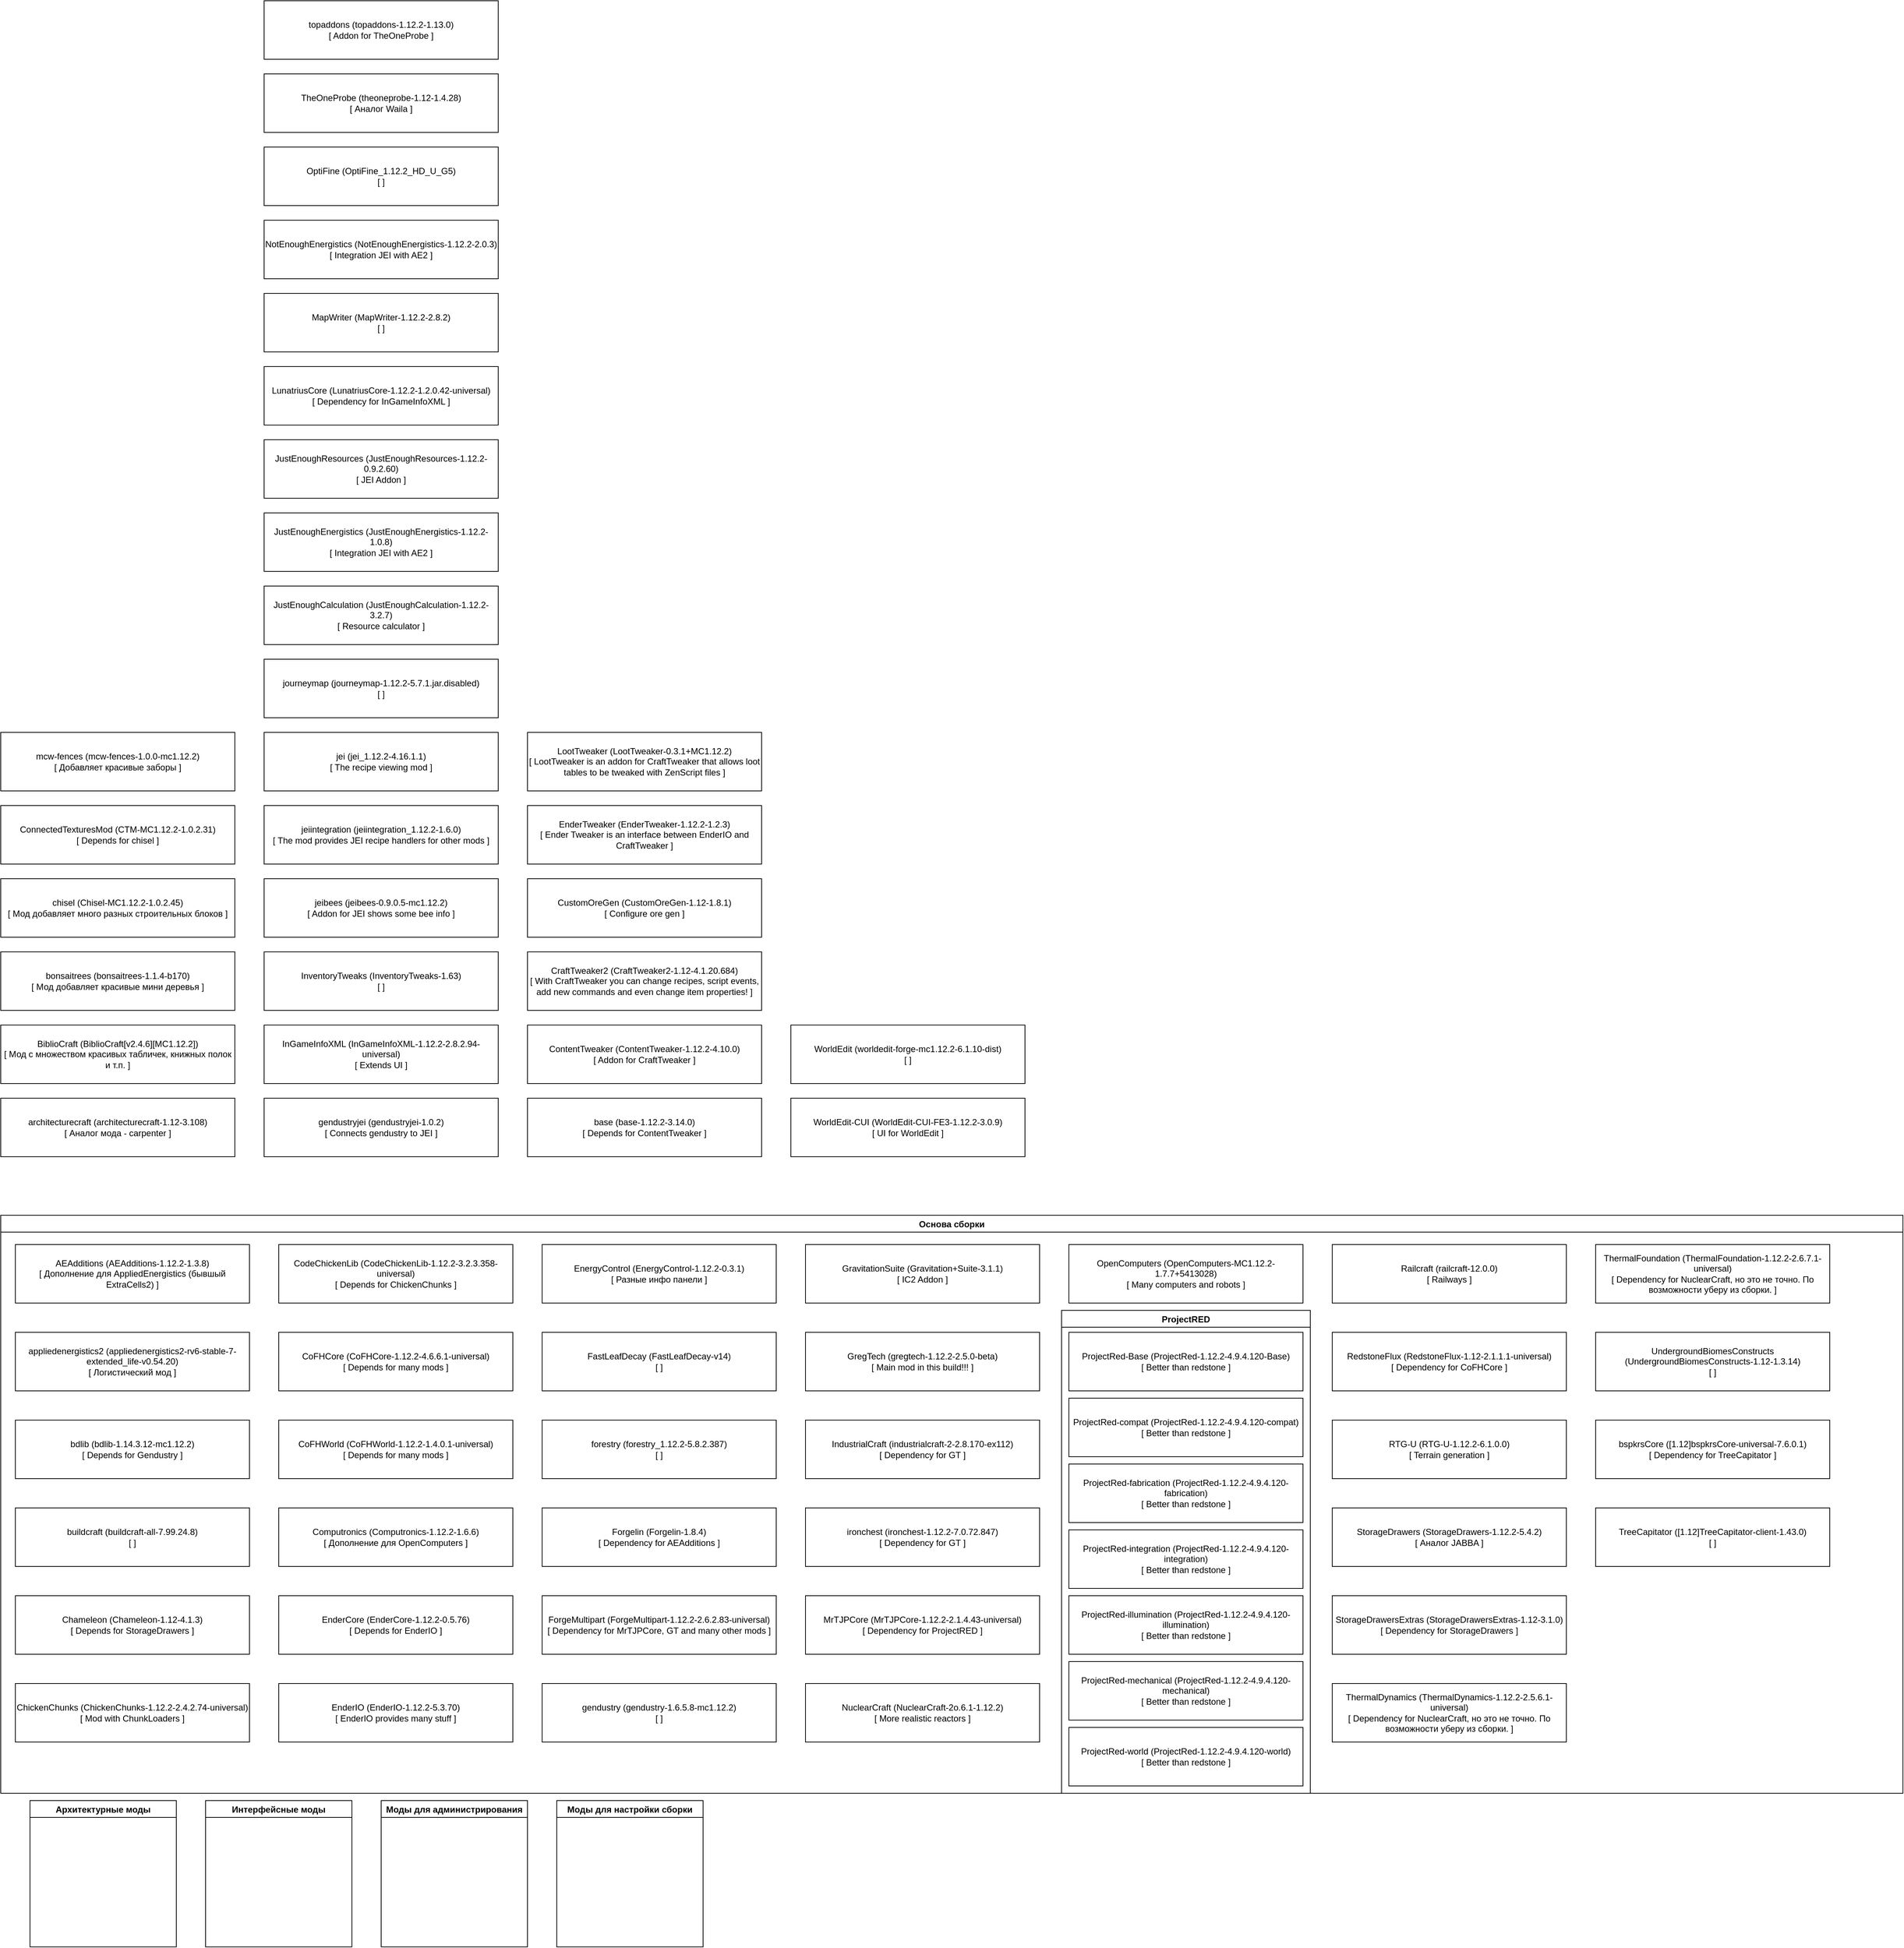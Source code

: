 <mxfile version="20.8.23" type="github">
  <diagram id="2ciV70RLaRKz-P8guRz6" name="Page-1">
    <mxGraphModel dx="4066" dy="4472" grid="1" gridSize="10" guides="1" tooltips="1" connect="1" arrows="1" fold="1" page="1" pageScale="1" pageWidth="850" pageHeight="1100" math="0" shadow="0">
      <root>
        <mxCell id="0" />
        <mxCell id="1" parent="0" />
        <UserObject label="architecturecraft (architecturecraft-1.12-3.108)&#xa;[ Аналог мода - carpenter ]" link="https://www.curseforge.com/minecraft/mc-mods/architecturecraft-tridev/files/4344128" tooltip="" id="architecturecraft">
          <mxCell style="rounded=0;whiteSpace=wrap;html=1;" parent="1" vertex="1">
            <mxGeometry x="400" y="-120" width="320" height="80" as="geometry" />
          </mxCell>
        </UserObject>
        <UserObject label="BiblioCraft (BiblioCraft[v2.4.6][MC1.12.2])&#xa;[ Мод с множеством красивых табличек, книжных полок и т.п. ]" link="https://www.curseforge.com/minecraft/mc-mods/bibliocraft/files/3647708" tooltip="" id="bibliocraft">
          <mxCell style="rounded=0;whiteSpace=wrap;html=1;" parent="1" vertex="1">
            <mxGeometry x="400" y="-220" width="320" height="80" as="geometry" />
          </mxCell>
        </UserObject>
        <UserObject label="bonsaitrees (bonsaitrees-1.1.4-b170)&#xa;[ Мод добавляет красивые мини деревья ]" link="https://www.curseforge.com/minecraft/mc-mods/bonsai-trees/files/2846217" tooltip="" id="bonsaitrees">
          <mxCell style="rounded=0;whiteSpace=wrap;html=1;" parent="1" vertex="1">
            <mxGeometry x="400" y="-320" width="320" height="80" as="geometry" />
          </mxCell>
        </UserObject>
        <UserObject label="chisel (Chisel-MC1.12.2-1.0.2.45)&#xa;[ Мод добавляет много разных строительных блоков ]" link="https://www.curseforge.com/minecraft/mc-mods/chisel/files/2915375" tooltip="" id="chisel">
          <mxCell style="rounded=0;whiteSpace=wrap;html=1;" parent="1" vertex="1">
            <mxGeometry x="400" y="-420" width="320" height="80" as="geometry" />
          </mxCell>
        </UserObject>
        <UserObject label="ConnectedTexturesMod (CTM-MC1.12.2-1.0.2.31)&#xa;[ Depends for chisel ]" link="https://www.curseforge.com/minecraft/mc-mods/ctm/files/2915363" tooltip="" id="ctm">
          <mxCell style="rounded=0;whiteSpace=wrap;html=1;" parent="1" vertex="1">
            <mxGeometry x="400" y="-520" width="320" height="80" as="geometry" />
          </mxCell>
        </UserObject>
        <UserObject label="mcw-bridges (mcw-bridges-1.0.6b-mc1.12.2)&#xa;[ Добавляет красивые мосты ]" link="https://www.curseforge.com/minecraft/mc-mods/macaws-bridges/files/3383460" tooltip="" id="macawbridges">
          <mxCell style="rounded=0;whiteSpace=wrap;html=1;" parent="1" vertex="1">
            <mxGeometry x="400" y="-620" width="320" height="80" as="geometry" />
          </mxCell>
        </UserObject>
        <UserObject label="mcw-fences (mcw-fences-1.0.0-mc1.12.2)&#xa;[ Добавляет красивые заборы ]" link="https://www.curseforge.com/minecraft/mc-mods/macaws-fences-and-walls/files/3231561" tooltip="" id="macawfences">
          <mxCell style="rounded=0;whiteSpace=wrap;html=1;" parent="1" vertex="1">
            <mxGeometry x="400" y="-620" width="320" height="80" as="geometry" />
          </mxCell>
        </UserObject>
        <UserObject label="gendustryjei (gendustryjei-1.0.2)&#xa;[ Connects gendustry to JEI ]" link="https://www.curseforge.com/minecraft/mc-mods/gendustry-jei-addon/files/2609434" tooltip="" id="gendustryjei">
          <mxCell style="rounded=0;whiteSpace=wrap;html=1;" parent="1" vertex="1">
            <mxGeometry x="760" y="-120" width="320" height="80" as="geometry" />
          </mxCell>
        </UserObject>
        <UserObject label="InGameInfoXML (InGameInfoXML-1.12.2-2.8.2.94-universal)&#xa;[ Extends UI ]" link="https://www.curseforge.com/minecraft/mc-mods/ingame-info-xml/files/2489566" tooltip="" id="ingameinfoxml">
          <mxCell style="rounded=0;whiteSpace=wrap;html=1;" parent="1" vertex="1">
            <mxGeometry x="760" y="-220" width="320" height="80" as="geometry" />
          </mxCell>
        </UserObject>
        <UserObject label="InventoryTweaks (InventoryTweaks-1.63)&#xa;[ ]" link="https://www.curseforge.com/minecraft/mc-mods/inventory-tweaks/files/2482481" tooltip="" id="invtweaks">
          <mxCell style="rounded=0;whiteSpace=wrap;html=1;" parent="1" vertex="1">
            <mxGeometry x="760" y="-320" width="320" height="80" as="geometry" />
          </mxCell>
        </UserObject>
        <UserObject label="jeibees (jeibees-0.9.0.5-mc1.12.2)&#xa;[ Addon for JEI shows some bee info ]" link="https://www.curseforge.com/minecraft/mc-mods/jei-bees/files/2490058" tooltip="" id="jeibees">
          <mxCell style="rounded=0;whiteSpace=wrap;html=1;" parent="1" vertex="1">
            <mxGeometry x="760" y="-420" width="320" height="80" as="geometry" />
          </mxCell>
        </UserObject>
        <UserObject label="jeiintegration (jeiintegration_1.12.2-1.6.0)&#xa;[ The mod provides JEI recipe handlers for other mods ]" link="https://www.curseforge.com/minecraft/mc-mods/jei-integration/files/2951731" tooltip="" id="jeiintegration">
          <mxCell style="rounded=0;whiteSpace=wrap;html=1;" parent="1" vertex="1">
            <mxGeometry x="760" y="-520" width="320" height="80" as="geometry" />
          </mxCell>
        </UserObject>
        <UserObject label="jei (jei_1.12.2-4.16.1.1)&#xa;[ The recipe viewing mod ]" link="https://www.curseforge.com/minecraft/mc-mods/jei/files/4364085" tooltip="" id="jei">
          <mxCell style="rounded=0;whiteSpace=wrap;html=1;" parent="1" vertex="1">
            <mxGeometry x="760" y="-620" width="320" height="80" as="geometry" />
          </mxCell>
        </UserObject>
        <UserObject label="journeymap (journeymap-1.12.2-5.7.1.jar.disabled)&#xa;[ ]" link="https://www.curseforge.com/minecraft/mc-mods/journeymap/files/2916002" tooltip="" id="journeymap">
          <mxCell style="rounded=0;whiteSpace=wrap;html=1;" parent="1" vertex="1">
            <mxGeometry x="760" y="-720" width="320" height="80" as="geometry" />
          </mxCell>
        </UserObject>
        <UserObject label="JustEnoughCalculation (JustEnoughCalculation-1.12.2-3.2.7)&#xa;[ Resource calculator ]" link="https://www.curseforge.com/minecraft/mc-mods/just-enough-calculation/files/3524685" tooltip="" id="jeicalc">
          <mxCell style="rounded=0;whiteSpace=wrap;html=1;" parent="1" vertex="1">
            <mxGeometry x="760" y="-820" width="320" height="80" as="geometry" />
          </mxCell>
        </UserObject>
        <UserObject label="JustEnoughEnergistics (JustEnoughEnergistics-1.12.2-1.0.8)&#xa;[ Integration JEI with AE2 ]" link="https://www.curseforge.com/minecraft/mc-mods/just-enough-energistics-jee/files/2783832" tooltip="" id="jee">
          <mxCell style="rounded=0;whiteSpace=wrap;html=1;" parent="1" vertex="1">
            <mxGeometry x="760" y="-920" width="320" height="80" as="geometry" />
          </mxCell>
        </UserObject>
        <UserObject label="JustEnoughResources (JustEnoughResources-1.12.2-0.9.2.60)&#xa;[ JEI Addon ]" link="https://www.curseforge.com/minecraft/mc-mods/just-enough-resources-jer/files/2728585" tooltip="" id="jer">
          <mxCell style="rounded=0;whiteSpace=wrap;html=1;" parent="1" vertex="1">
            <mxGeometry x="760" y="-1020" width="320" height="80" as="geometry" />
          </mxCell>
        </UserObject>
        <UserObject label="LunatriusCore (LunatriusCore-1.12.2-1.2.0.42-universal)&#xa;[ Dependency for InGameInfoXML ]" link="https://www.curseforge.com/minecraft/mc-mods/lunatriuscore/files/2489549" tooltip="" id="lunatriuscore">
          <mxCell style="rounded=0;whiteSpace=wrap;html=1;" parent="1" vertex="1">
            <mxGeometry x="760" y="-1120" width="320" height="80" as="geometry" />
          </mxCell>
        </UserObject>
        <UserObject label="MapWriter (MapWriter-1.12.2-2.8.2)&#xa;[ ]" link="https://www.curseforge.com/minecraft/mc-mods/mapwriter-2/files/2510933" tooltip="" id="mapwriter">
          <mxCell style="rounded=0;whiteSpace=wrap;html=1;" parent="1" vertex="1">
            <mxGeometry x="760" y="-1220" width="320" height="80" as="geometry" />
          </mxCell>
        </UserObject>
        <UserObject label="NotEnoughEnergistics (NotEnoughEnergistics-1.12.2-2.0.3)&#xa;[ Integration JEI with AE2 ]" link="https://www.curseforge.com/minecraft/mc-mods/not-enough-energistics/files/4382001" tooltip="" id="nee">
          <mxCell style="rounded=0;whiteSpace=wrap;html=1;" parent="1" vertex="1">
            <mxGeometry x="760" y="-1320" width="320" height="80" as="geometry" />
          </mxCell>
        </UserObject>
        <UserObject label="OptiFine (OptiFine_1.12.2_HD_U_G5)&#xa;[ ]" link="https://optifine.net/downloads" tooltip="" id="optifine">
          <mxCell style="rounded=0;whiteSpace=wrap;html=1;" parent="1" vertex="1">
            <mxGeometry x="760" y="-1420" width="320" height="80" as="geometry" />
          </mxCell>
        </UserObject>
        <UserObject label="TheOneProbe (theoneprobe-1.12-1.4.28)&#xa;[ Аналог Waila ]" link="https://www.curseforge.com/minecraft/mc-mods/the-one-probe/files/2667280" tooltip="" id="theoneprobe">
          <mxCell style="rounded=0;whiteSpace=wrap;html=1;" parent="1" vertex="1">
            <mxGeometry x="760" y="-1520" width="320" height="80" as="geometry" />
          </mxCell>
        </UserObject>
        <UserObject label="topaddons (topaddons-1.12.2-1.13.0)&#xa;[ Addon for TheOneProbe ]" link="https://www.curseforge.com/minecraft/mc-mods/top-addons/files/2887479" tooltip="" id="topaddons">
          <mxCell style="rounded=0;whiteSpace=wrap;html=1;" parent="1" vertex="1">
            <mxGeometry x="760" y="-1620" width="320" height="80" as="geometry" />
          </mxCell>
        </UserObject>
        <UserObject label="base (base-1.12.2-3.14.0)&#xa;[ Depends for ContentTweaker ]" link="https://www.curseforge.com/minecraft/mc-mods/base/files/3440963" id="base">
          <mxCell style="rounded=0;whiteSpace=wrap;html=1;" parent="1" vertex="1">
            <mxGeometry x="1120" y="-120" width="320" height="80" as="geometry" />
          </mxCell>
        </UserObject>
        <UserObject label="ContentTweaker (ContentTweaker-1.12.2-4.10.0)&#xa;[ Addon for CraftTweaker ]" link="https://www.curseforge.com/minecraft/mc-mods/contenttweaker/files/3331364" id="contenttweaker">
          <mxCell style="rounded=0;whiteSpace=wrap;html=1;" parent="1" vertex="1">
            <mxGeometry x="1120" y="-220" width="320" height="80" as="geometry" />
          </mxCell>
        </UserObject>
        <UserObject label="CraftTweaker2 (CraftTweaker2-1.12-4.1.20.684)&#xa;[ With CraftTweaker you can change recipes, script events, add new commands and even change item properties! ]" link="https://www.curseforge.com/minecraft/mc-mods/crafttweaker/files/4379998" id="crafttweaker">
          <mxCell style="rounded=0;whiteSpace=wrap;html=1;" parent="1" vertex="1">
            <mxGeometry x="1120" y="-320" width="320" height="80" as="geometry" />
          </mxCell>
        </UserObject>
        <UserObject label="CustomOreGen (CustomOreGen-1.12-1.8.1)&#xa;[ Configure ore gen ]" link="https://www.curseforge.com/minecraft/mc-mods/customoregen/files/2568549" id="customoregen">
          <mxCell style="rounded=0;whiteSpace=wrap;html=1;" parent="1" vertex="1">
            <mxGeometry x="1120" y="-420" width="320" height="80" as="geometry" />
          </mxCell>
        </UserObject>
        <UserObject label="EnderTweaker (EnderTweaker-1.12.2-1.2.3)&#xa;[ Ender Tweaker is an interface between EnderIO and CraftTweaker ]" link="https://www.curseforge.com/minecraft/mc-mods/endertweaker/files/3474382" id="endertweaker">
          <mxCell style="rounded=0;whiteSpace=wrap;html=1;" parent="1" vertex="1">
            <mxGeometry x="1120" y="-520" width="320" height="80" as="geometry" />
          </mxCell>
        </UserObject>
        <UserObject label="LootTweaker (LootTweaker-0.3.1+MC1.12.2)&#xa;[ LootTweaker is an addon for CraftTweaker that allows loot tables to be tweaked with ZenScript files ]" link="https://www.curseforge.com/minecraft/mc-mods/loottweaker/files/3507866" id="loottweaker">
          <mxCell style="rounded=0;whiteSpace=wrap;html=1;" parent="1" vertex="1">
            <mxGeometry x="1120" y="-620" width="320" height="80" as="geometry" />
          </mxCell>
        </UserObject>
        <UserObject label="WorldEdit-CUI (WorldEdit-CUI-FE3-1.12.2-3.0.9)&#xa;[ UI for WorldEdit ]" link="https://www.curseforge.com/minecraft/mc-mods/worldeditcui-forge-edition-3/files/3191629" id="wecui">
          <mxCell style="rounded=0;whiteSpace=wrap;html=1;" parent="1" vertex="1">
            <mxGeometry x="1480" y="-120" width="320" height="80" as="geometry" />
          </mxCell>
        </UserObject>
        <UserObject label="WorldEdit (worldedit-forge-mc1.12.2-6.1.10-dist)&#xa;[ ]" link="https://www.curseforge.com/minecraft/mc-mods/worldedit/files/2655056" id="we">
          <mxCell style="rounded=0;whiteSpace=wrap;html=1;" parent="1" vertex="1">
            <mxGeometry x="1480" y="-220" width="320" height="80" as="geometry" />
          </mxCell>
        </UserObject>
        <mxCell id="group_main" value="Основа сборки" style="swimlane;" parent="1" vertex="1">
          <mxGeometry x="400" y="40" width="2600" height="790" as="geometry" />
        </mxCell>
        <UserObject label="AEAdditions (AEAdditions-1.12.2-1.3.8)&lt;br&gt;[ Дополнение для AppliedEnergistics (бывшый ExtraCells2) ]" link="https://www.curseforge.com/minecraft/mc-mods/ae-additions-extra-cells-2-fork/files/3814371" id="aeadditions">
          <mxCell style="rounded=0;whiteSpace=wrap;html=1;" parent="group_main" vertex="1">
            <mxGeometry x="20" y="40" width="320" height="80" as="geometry" />
          </mxCell>
        </UserObject>
        <UserObject label="appliedenergistics2 (appliedenergistics2-rv6-stable-7-extended_life-v0.54.20)&#xa;[ Логистический мод ]" link="https://www.curseforge.com/minecraft/mc-mods/ae2-extended-life/files/4370127" id="ae2">
          <mxCell style="rounded=0;whiteSpace=wrap;html=1;" parent="group_main" vertex="1">
            <mxGeometry x="20" y="160" width="320" height="80" as="geometry" />
          </mxCell>
        </UserObject>
        <UserObject label="bdlib (bdlib-1.14.3.12-mc1.12.2) &#xa;[ Depends for Gendustry ]" link="https://www.curseforge.com/minecraft/mc-mods/bdlib/files/2518031" id="bdlib">
          <mxCell style="rounded=0;whiteSpace=wrap;html=1;" parent="group_main" vertex="1">
            <mxGeometry x="20" y="280" width="320" height="80" as="geometry" />
          </mxCell>
        </UserObject>
        <UserObject label="buildcraft (buildcraft-all-7.99.24.8)&#xa;[ ]" link="https://www.curseforge.com/minecraft/mc-mods/buildcraft/files/3204475" id="bc">
          <mxCell style="rounded=0;whiteSpace=wrap;html=1;" parent="group_main" vertex="1">
            <mxGeometry x="20" y="400" width="320" height="80" as="geometry" />
          </mxCell>
        </UserObject>
        <UserObject label="Chameleon (Chameleon-1.12-4.1.3)&#xa;[ Depends for StorageDrawers ]" link="https://www.curseforge.com/minecraft/mc-mods/chameleon/files/2450900" id="chameleon">
          <mxCell style="rounded=0;whiteSpace=wrap;html=1;" parent="group_main" vertex="1">
            <mxGeometry x="20" y="520" width="320" height="80" as="geometry" />
          </mxCell>
        </UserObject>
        <UserObject label="ChickenChunks (ChickenChunks-1.12.2-2.4.2.74-universal)&#xa;[ Mod with ChunkLoaders ]" link="https://www.curseforge.com/minecraft/mc-mods/chicken-chunks-1-8/files/2755785" id="chickenchunks">
          <mxCell style="rounded=0;whiteSpace=wrap;html=1;" parent="group_main" vertex="1">
            <mxGeometry x="20" y="640" width="320" height="80" as="geometry" />
          </mxCell>
        </UserObject>
        <UserObject label="CodeChickenLib (CodeChickenLib-1.12.2-3.2.3.358-universal)&#xa;[ Depends for ChickenChunks ]" link="https://www.curseforge.com/minecraft/mc-mods/codechicken-lib-1-8/files/2779848" id="codechickenlib">
          <mxCell style="rounded=0;whiteSpace=wrap;html=1;" parent="group_main" vertex="1">
            <mxGeometry x="380" y="40" width="320" height="80" as="geometry" />
          </mxCell>
        </UserObject>
        <UserObject label="CoFHCore (CoFHCore-1.12.2-4.6.6.1-universal)&#xa;[ Depends for many mods ]" link="https://www.curseforge.com/minecraft/mc-mods/cofh-core/files/2920433" id="cofhcore">
          <mxCell style="rounded=0;whiteSpace=wrap;html=1;" parent="group_main" vertex="1">
            <mxGeometry x="380" y="160" width="320" height="80" as="geometry" />
          </mxCell>
        </UserObject>
        <UserObject label="CoFHWorld (CoFHWorld-1.12.2-1.4.0.1-universal)&#xa;[ Depends for many mods ]" link="https://www.curseforge.com/minecraft/mc-mods/cofh-world/files/2920434" id="cofhworld">
          <mxCell style="rounded=0;whiteSpace=wrap;html=1;" parent="group_main" vertex="1">
            <mxGeometry x="380" y="280" width="320" height="80" as="geometry" />
          </mxCell>
        </UserObject>
        <UserObject label="Computronics (Computronics-1.12.2-1.6.6)&#xa;[ Дополнение для OpenComputers ]" link="https://wiki.vexatos.com/wiki:computronics" id="computronics">
          <mxCell style="rounded=0;whiteSpace=wrap;html=1;" parent="group_main" vertex="1">
            <mxGeometry x="380" y="400" width="320" height="80" as="geometry" />
          </mxCell>
        </UserObject>
        <UserObject label="EnderCore (EnderCore-1.12.2-0.5.76)&#xa;[ Depends for EnderIO ]" link="https://www.curseforge.com/minecraft/mc-mods/endercore/files/2972849" id="endercore">
          <mxCell style="rounded=0;whiteSpace=wrap;html=1;" parent="group_main" vertex="1">
            <mxGeometry x="380" y="520" width="320" height="80" as="geometry" />
          </mxCell>
        </UserObject>
        <UserObject label="EnderIO (EnderIO-1.12.2-5.3.70)&#xa;[ EnderIO provides many stuff ]" link="https://www.curseforge.com/minecraft/mc-mods/ender-io/files/3328811" id="enderio">
          <mxCell style="rounded=0;whiteSpace=wrap;html=1;" parent="group_main" vertex="1">
            <mxGeometry x="380" y="640" width="320" height="80" as="geometry" />
          </mxCell>
        </UserObject>
        <UserObject label="EnergyControl (EnergyControl-1.12.2-0.3.1)&#xa;[ Разные инфо панели ]" link="https://www.curseforge.com/minecraft/mc-mods/energy-control/files/3829524" id="energycontrol">
          <mxCell style="rounded=0;whiteSpace=wrap;html=1;" parent="group_main" vertex="1">
            <mxGeometry x="740" y="40" width="320" height="80" as="geometry" />
          </mxCell>
        </UserObject>
        <UserObject label="FastLeafDecay (FastLeafDecay-v14)&#xa;[ ]" link="https://www.curseforge.com/minecraft/mc-mods/fast-leaf-decay/files/2463272" id="fastleafdecay">
          <mxCell style="rounded=0;whiteSpace=wrap;html=1;" parent="group_main" vertex="1">
            <mxGeometry x="740" y="160" width="320" height="80" as="geometry" />
          </mxCell>
        </UserObject>
        <UserObject label="forestry (forestry_1.12.2-5.8.2.387)&#xa;[ ]" link="https://www.curseforge.com/minecraft/mc-mods/forestry/files/2684780" id="forestry">
          <mxCell style="rounded=0;whiteSpace=wrap;html=1;" parent="group_main" vertex="1">
            <mxGeometry x="740" y="280" width="320" height="80" as="geometry" />
          </mxCell>
        </UserObject>
        <UserObject label="Forgelin (Forgelin-1.8.4)&#xa;[ Dependency for AEAdditions ]" link="https://www.curseforge.com/minecraft/mc-mods/shadowfacts-forgelin/files/2785465" id="forgelin">
          <mxCell style="rounded=0;whiteSpace=wrap;html=1;" parent="group_main" vertex="1">
            <mxGeometry x="740" y="400" width="320" height="80" as="geometry" />
          </mxCell>
        </UserObject>
        <UserObject label="ForgeMultipart (ForgeMultipart-1.12.2-2.6.2.83-universal)&#xa;[ Dependency for MrTJPCore, GT and many other mods ]" link="https://www.curseforge.com/minecraft/mc-mods/cb-multipart/files/3601708" id="forgemultipart">
          <mxCell style="rounded=0;whiteSpace=wrap;html=1;" parent="group_main" vertex="1">
            <mxGeometry x="740" y="520" width="320" height="80" as="geometry" />
          </mxCell>
        </UserObject>
        <UserObject label="gendustry (gendustry-1.6.5.8-mc1.12.2)&#xa;[ ]" link="https://www.curseforge.com/minecraft/mc-mods/gendustry/files/2516215" id="gendustry">
          <mxCell style="rounded=0;whiteSpace=wrap;html=1;" parent="group_main" vertex="1">
            <mxGeometry x="740" y="640" width="320" height="80" as="geometry" />
          </mxCell>
        </UserObject>
        <UserObject label="GravitationSuite (Gravitation+Suite-3.1.1)&#xa;[ IC2 Addon ]" link="https://www.curseforge.com/minecraft/mc-mods/gravitation-suite/files/2347738" id="gravisuite">
          <mxCell style="rounded=0;whiteSpace=wrap;html=1;" parent="group_main" vertex="1">
            <mxGeometry x="1100" y="40" width="320" height="80" as="geometry" />
          </mxCell>
        </UserObject>
        <UserObject label="GregTech (gregtech-1.12.2-2.5.0-beta)&#xa;[ Main mod in this build!!! ]" link="https://www.curseforge.com/minecraft/mc-mods/gregtech-ce-unofficial/files/4325257" id="gt">
          <mxCell style="rounded=0;whiteSpace=wrap;html=1;" parent="group_main" vertex="1">
            <mxGeometry x="1100" y="160" width="320" height="80" as="geometry" />
          </mxCell>
        </UserObject>
        <UserObject label="IndustrialCraft (industrialcraft-2-2.8.170-ex112)&#xa;[ Dependency for GT ]" link="https://www.curseforge.com/minecraft/mc-mods/industrial-craft/files/2746892" id="ic2">
          <mxCell style="rounded=0;whiteSpace=wrap;html=1;" parent="group_main" vertex="1">
            <mxGeometry x="1100" y="280" width="320" height="80" as="geometry" />
          </mxCell>
        </UserObject>
        <UserObject label="ironchest (ironchest-1.12.2-7.0.72.847)&#xa;[ Dependency for GT ]" link="https://www.curseforge.com/minecraft/mc-mods/iron-chests/files/2747935" id="ironchest">
          <mxCell style="rounded=0;whiteSpace=wrap;html=1;" parent="group_main" vertex="1">
            <mxGeometry x="1100" y="400" width="320" height="80" as="geometry" />
          </mxCell>
        </UserObject>
        <UserObject label="MrTJPCore (MrTJPCore-1.12.2-2.1.4.43-universal)&#xa;[ Dependency for ProjectRED ]" link="https://www.curseforge.com/minecraft/mc-mods/mrtjpcore/files/2735197" id="mrtjpcore">
          <mxCell style="rounded=0;whiteSpace=wrap;html=1;" parent="group_main" vertex="1">
            <mxGeometry x="1100" y="520" width="320" height="80" as="geometry" />
          </mxCell>
        </UserObject>
        <UserObject label="NuclearCraft (NuclearCraft-2o.6.1-1.12.2)&#xa;[ More realistic reactors ]" link="https://www.curseforge.com/minecraft/mc-mods/nuclearcraft-overhauled/files/3783982" id="nuclearcraft">
          <mxCell style="rounded=0;whiteSpace=wrap;html=1;" parent="group_main" vertex="1">
            <mxGeometry x="1100" y="640" width="320" height="80" as="geometry" />
          </mxCell>
        </UserObject>
        <UserObject label="OpenComputers (OpenComputers-MC1.12.2-1.7.7+5413028)&#xa;[ Many computers and robots ]" link="https://www.curseforge.com/minecraft/mc-mods/opencomputers/files/3966135" id="opencomputers">
          <mxCell style="rounded=0;whiteSpace=wrap;html=1;" parent="group_main" vertex="1">
            <mxGeometry x="1460" y="40" width="320" height="80" as="geometry" />
          </mxCell>
        </UserObject>
        <mxCell id="group_projred" value="ProjectRED" style="swimlane;startSize=23;" vertex="1" parent="group_main">
          <mxGeometry x="1450" y="130" width="340" height="660" as="geometry" />
        </mxCell>
        <UserObject label="ProjectRed-Base (ProjectRed-1.12.2-4.9.4.120-Base)&#xa;[ Better than redstone ]" link="https://www.curseforge.com/minecraft/mc-mods/project-red-core/files/2745545" id="projredbase">
          <mxCell style="rounded=0;whiteSpace=wrap;html=1;" parent="group_projred" vertex="1">
            <mxGeometry x="10" y="30" width="320" height="80" as="geometry" />
          </mxCell>
        </UserObject>
        <UserObject label="ProjectRed-compat (ProjectRed-1.12.2-4.9.4.120-compat)&#xa;[ Better than redstone ]" link="https://www.curseforge.com/minecraft/mc-mods/project-red-compat/files/2745546" id="projredcompat">
          <mxCell style="rounded=0;whiteSpace=wrap;html=1;" parent="group_projred" vertex="1">
            <mxGeometry x="10" y="120" width="320" height="80" as="geometry" />
          </mxCell>
        </UserObject>
        <UserObject label="ProjectRed-fabrication (ProjectRed-1.12.2-4.9.4.120-fabrication)&#xa;[ Better than redstone ]" link="https://www.curseforge.com/minecraft/mc-mods/project-red-fabrication/files/2745547" id="projredfabrication">
          <mxCell style="rounded=0;whiteSpace=wrap;html=1;" parent="group_projred" vertex="1">
            <mxGeometry x="10" y="210" width="320" height="80" as="geometry" />
          </mxCell>
        </UserObject>
        <UserObject label="ProjectRed-integration (ProjectRed-1.12.2-4.9.4.120-integration)&#xa;[ Better than redstone ]" link="https://www.curseforge.com/minecraft/mc-mods/project-red-integration/files/2745548" id="projredintegration">
          <mxCell style="rounded=0;whiteSpace=wrap;html=1;" parent="group_projred" vertex="1">
            <mxGeometry x="10" y="300" width="320" height="80" as="geometry" />
          </mxCell>
        </UserObject>
        <UserObject label="ProjectRed-illumination (ProjectRed-1.12.2-4.9.4.120-illumination)&#xa;[ Better than redstone ]" link="https://www.curseforge.com/minecraft/mc-mods/project-red-illumination/files/2745549" id="projredillumination">
          <mxCell style="rounded=0;whiteSpace=wrap;html=1;" parent="group_projred" vertex="1">
            <mxGeometry x="10" y="390" width="320" height="80" as="geometry" />
          </mxCell>
        </UserObject>
        <UserObject label="ProjectRed-mechanical (ProjectRed-1.12.2-4.9.4.120-mechanical)&#xa;[ Better than redstone ]" link="https://www.curseforge.com/minecraft/mc-mods/project-red-expansion/files/2745550" id="projredmechanical">
          <mxCell style="rounded=0;whiteSpace=wrap;html=1;" parent="group_projred" vertex="1">
            <mxGeometry x="10" y="480" width="320" height="80" as="geometry" />
          </mxCell>
        </UserObject>
        <UserObject label="ProjectRed-world (ProjectRed-1.12.2-4.9.4.120-world)&#xa;[ Better than redstone ]" link="https://www.curseforge.com/minecraft/mc-mods/project-red-exploration/files/2745551" id="projredworld">
          <mxCell style="rounded=0;whiteSpace=wrap;html=1;" parent="group_projred" vertex="1">
            <mxGeometry x="10" y="570" width="320" height="80" as="geometry" />
          </mxCell>
        </UserObject>
        <UserObject label="Railcraft (railcraft-12.0.0)&#xa;[ Railways ]" link="https://www.curseforge.com/minecraft/mc-mods/railcraft/files/2687757" id="railcraft">
          <mxCell style="rounded=0;whiteSpace=wrap;html=1;" parent="group_main" vertex="1">
            <mxGeometry x="1820" y="40" width="320" height="80" as="geometry" />
          </mxCell>
        </UserObject>
        <UserObject label="RedstoneFlux (RedstoneFlux-1.12-2.1.1.1-universal)&#xa;[ Dependency for CoFHCore ]" link="https://www.curseforge.com/minecraft/mc-mods/redstone-flux/files/2920436" id="redstoneflux">
          <mxCell style="rounded=0;whiteSpace=wrap;html=1;" parent="group_main" vertex="1">
            <mxGeometry x="1820" y="160" width="320" height="80" as="geometry" />
          </mxCell>
        </UserObject>
        <UserObject label="RTG-U (RTG-U-1.12.2-6.1.0.0)&#xa;[ Terrain generation ]" link="https://www.curseforge.com/minecraft/mc-mods/realistic-terrain-generation-unofficial/files/4394908" id="rtg">
          <mxCell style="rounded=0;whiteSpace=wrap;html=1;" parent="group_main" vertex="1">
            <mxGeometry x="1820" y="280" width="320" height="80" as="geometry" />
          </mxCell>
        </UserObject>
        <UserObject label="StorageDrawers (StorageDrawers-1.12.2-5.4.2)&#xa;[ Аналог JABBA ]" link="https://www.curseforge.com/minecraft/mc-mods/storage-drawers/files/2952606" id="storagedrawers">
          <mxCell style="rounded=0;whiteSpace=wrap;html=1;" parent="group_main" vertex="1">
            <mxGeometry x="1820" y="400" width="320" height="80" as="geometry" />
          </mxCell>
        </UserObject>
        <UserObject label="StorageDrawersExtras (StorageDrawersExtras-1.12-3.1.0)&#xa;[ Dependency for StorageDrawers ]" link="https://www.curseforge.com/minecraft/mc-mods/storage-drawers-extras/files/2443623" id="storagedrawersextras">
          <mxCell style="rounded=0;whiteSpace=wrap;html=1;" parent="group_main" vertex="1">
            <mxGeometry x="1820" y="520" width="320" height="80" as="geometry" />
          </mxCell>
        </UserObject>
        <UserObject label="ThermalDynamics (ThermalDynamics-1.12.2-2.5.6.1-universal)&#xa;[ Dependency for NuclearCraft, но это не точно. По возможности уберу из сборки. ]" link="https://www.curseforge.com/minecraft/mc-mods/thermal-dynamics/files/2920505" id="thermaldynamics">
          <mxCell style="rounded=0;whiteSpace=wrap;html=1;" parent="group_main" vertex="1">
            <mxGeometry x="1820" y="640" width="320" height="80" as="geometry" />
          </mxCell>
        </UserObject>
        <UserObject label="ThermalFoundation (ThermalFoundation-1.12.2-2.6.7.1-universal)&#xa;[ Dependency for NuclearCraft, но это не точно. По возможности уберу из сборки. ]" link="https://www.curseforge.com/minecraft/mc-mods/thermal-foundation/files/2926428" id="thermalfoundation">
          <mxCell style="rounded=0;whiteSpace=wrap;html=1;" parent="group_main" vertex="1">
            <mxGeometry x="2180" y="40" width="320" height="80" as="geometry" />
          </mxCell>
        </UserObject>
        <UserObject label="UndergroundBiomesConstructs (UndergroundBiomesConstructs-1.12-1.3.14)&#xa;[ ]" link="https://www.curseforge.com/minecraft/mc-mods/underground-biomes/files/3832678" id="ubc">
          <mxCell style="rounded=0;whiteSpace=wrap;html=1;" parent="group_main" vertex="1">
            <mxGeometry x="2180" y="160" width="320" height="80" as="geometry" />
          </mxCell>
        </UserObject>
        <UserObject label="bspkrsCore ([1.12]bspkrsCore-universal-7.6.0.1)&#xa;[ Dependency for TreeCapitator ]" link="https://www.curseforge.com/minecraft/mc-mods/bspkrscore-updated/files" id="bspkrscore">
          <mxCell style="rounded=0;whiteSpace=wrap;html=1;" parent="group_main" vertex="1">
            <mxGeometry x="2180" y="280" width="320" height="80" as="geometry" />
          </mxCell>
        </UserObject>
        <UserObject label="TreeCapitator ([1.12]TreeCapitator-client-1.43.0)&#xa;[ ]" link="https://www.curseforge.com/minecraft/mc-mods/treecapitator-updated/files/2722878" id="treecapitator">
          <mxCell style="rounded=0;whiteSpace=wrap;html=1;" parent="group_main" vertex="1">
            <mxGeometry x="2180" y="400" width="320" height="80" as="geometry" />
          </mxCell>
        </UserObject>
        <mxCell id="group_architect" value="Архитектурные моды" style="swimlane;" parent="1" vertex="1">
          <mxGeometry x="440" y="840" width="200" height="200" as="geometry" />
        </mxCell>
        <mxCell id="group_interface" value="Интерфейсные моды" style="swimlane;" parent="1" vertex="1">
          <mxGeometry x="680" y="840" width="200" height="200" as="geometry" />
        </mxCell>
        <mxCell id="group_admin" value="Моды для администрирования" style="swimlane;" parent="1" vertex="1">
          <mxGeometry x="920" y="840" width="200" height="200" as="geometry" />
        </mxCell>
        <mxCell id="group_dev" value="Моды для настройки сборки" style="swimlane;" parent="1" vertex="1">
          <mxGeometry x="1160" y="840" width="200" height="200" as="geometry" />
        </mxCell>
      </root>
    </mxGraphModel>
  </diagram>
</mxfile>
